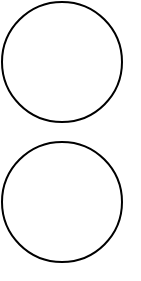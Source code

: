<mxfile>
    <diagram id="AZp2SyU95VbLJ7Uuq3g7" name="ページ1">
        <mxGraphModel dx="231" dy="350" grid="1" gridSize="10" guides="1" tooltips="1" connect="1" arrows="1" fold="1" page="1" pageScale="1" pageWidth="827" pageHeight="1169" math="0" shadow="0">
            <root>
                <mxCell id="0"/>
                <mxCell id="1" parent="0"/>
                <mxCell id="3" value="" style="shape=ellipse;html=1;dashed=0;whitespace=wrap;aspect=fixed;perimeter=ellipsePerimeter;" vertex="1" parent="1">
                    <mxGeometry x="90" y="150" width="60" height="60" as="geometry"/>
                </mxCell>
                <mxCell id="5" style="edgeStyle=none;html=1;exitX=0.5;exitY=1;exitDx=0;exitDy=0;entryX=1;entryY=0.5;entryDx=0;entryDy=0;" edge="1" parent="1" source="4" target="4">
                    <mxGeometry relative="1" as="geometry">
                        <mxPoint x="130" y="260" as="targetPoint"/>
                    </mxGeometry>
                </mxCell>
                <mxCell id="4" value="" style="shape=ellipse;html=1;dashed=0;whitespace=wrap;aspect=fixed;perimeter=ellipsePerimeter;" vertex="1" parent="1">
                    <mxGeometry x="90" y="220" width="60" height="60" as="geometry"/>
                </mxCell>
            </root>
        </mxGraphModel>
    </diagram>
</mxfile>